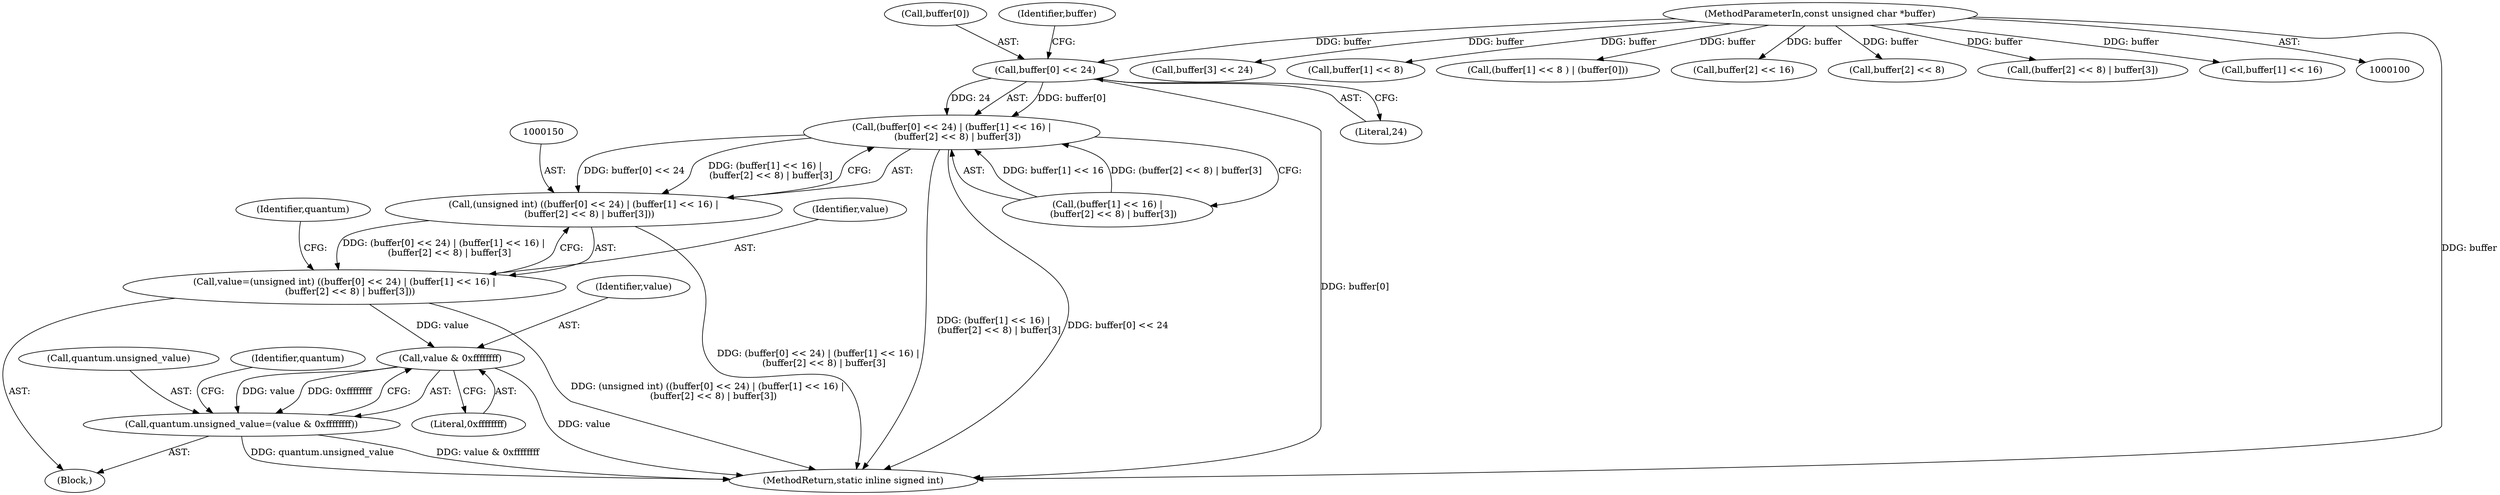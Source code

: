 digraph "1_ImageMagick_d8ab7f046587f2e9f734b687ba7e6e10147c294b_8@array" {
"1000152" [label="(Call,buffer[0] << 24)"];
"1000102" [label="(MethodParameterIn,const unsigned char *buffer)"];
"1000151" [label="(Call,(buffer[0] << 24) | (buffer[1] << 16) |\n    (buffer[2] << 8) | buffer[3])"];
"1000149" [label="(Call,(unsigned int) ((buffer[0] << 24) | (buffer[1] << 16) |\n    (buffer[2] << 8) | buffer[3]))"];
"1000147" [label="(Call,value=(unsigned int) ((buffer[0] << 24) | (buffer[1] << 16) |\n    (buffer[2] << 8) | buffer[3]))"];
"1000176" [label="(Call,value & 0xffffffff)"];
"1000172" [label="(Call,quantum.unsigned_value=(value & 0xffffffff))"];
"1000177" [label="(Identifier,value)"];
"1000148" [label="(Identifier,value)"];
"1000116" [label="(Call,buffer[3] << 24)"];
"1000172" [label="(Call,quantum.unsigned_value=(value & 0xffffffff))"];
"1000181" [label="(Identifier,quantum)"];
"1000102" [label="(MethodParameterIn,const unsigned char *buffer)"];
"1000128" [label="(Call,buffer[1] << 8)"];
"1000147" [label="(Call,value=(unsigned int) ((buffer[0] << 24) | (buffer[1] << 16) |\n    (buffer[2] << 8) | buffer[3]))"];
"1000103" [label="(Block,)"];
"1000127" [label="(Call,(buffer[1] << 8 ) | (buffer[0]))"];
"1000174" [label="(Identifier,quantum)"];
"1000183" [label="(MethodReturn,static inline signed int)"];
"1000151" [label="(Call,(buffer[0] << 24) | (buffer[1] << 16) |\n    (buffer[2] << 8) | buffer[3])"];
"1000122" [label="(Call,buffer[2] << 16)"];
"1000152" [label="(Call,buffer[0] << 24)"];
"1000153" [label="(Call,buffer[0])"];
"1000156" [label="(Literal,24)"];
"1000176" [label="(Call,value & 0xffffffff)"];
"1000149" [label="(Call,(unsigned int) ((buffer[0] << 24) | (buffer[1] << 16) |\n    (buffer[2] << 8) | buffer[3]))"];
"1000164" [label="(Call,buffer[2] << 8)"];
"1000163" [label="(Call,(buffer[2] << 8) | buffer[3])"];
"1000160" [label="(Identifier,buffer)"];
"1000173" [label="(Call,quantum.unsigned_value)"];
"1000158" [label="(Call,buffer[1] << 16)"];
"1000178" [label="(Literal,0xffffffff)"];
"1000157" [label="(Call,(buffer[1] << 16) |\n    (buffer[2] << 8) | buffer[3])"];
"1000152" -> "1000151"  [label="AST: "];
"1000152" -> "1000156"  [label="CFG: "];
"1000153" -> "1000152"  [label="AST: "];
"1000156" -> "1000152"  [label="AST: "];
"1000160" -> "1000152"  [label="CFG: "];
"1000152" -> "1000183"  [label="DDG: buffer[0]"];
"1000152" -> "1000151"  [label="DDG: buffer[0]"];
"1000152" -> "1000151"  [label="DDG: 24"];
"1000102" -> "1000152"  [label="DDG: buffer"];
"1000102" -> "1000100"  [label="AST: "];
"1000102" -> "1000183"  [label="DDG: buffer"];
"1000102" -> "1000116"  [label="DDG: buffer"];
"1000102" -> "1000122"  [label="DDG: buffer"];
"1000102" -> "1000128"  [label="DDG: buffer"];
"1000102" -> "1000127"  [label="DDG: buffer"];
"1000102" -> "1000158"  [label="DDG: buffer"];
"1000102" -> "1000164"  [label="DDG: buffer"];
"1000102" -> "1000163"  [label="DDG: buffer"];
"1000151" -> "1000149"  [label="AST: "];
"1000151" -> "1000157"  [label="CFG: "];
"1000157" -> "1000151"  [label="AST: "];
"1000149" -> "1000151"  [label="CFG: "];
"1000151" -> "1000183"  [label="DDG: (buffer[1] << 16) |\n    (buffer[2] << 8) | buffer[3]"];
"1000151" -> "1000183"  [label="DDG: buffer[0] << 24"];
"1000151" -> "1000149"  [label="DDG: buffer[0] << 24"];
"1000151" -> "1000149"  [label="DDG: (buffer[1] << 16) |\n    (buffer[2] << 8) | buffer[3]"];
"1000157" -> "1000151"  [label="DDG: buffer[1] << 16"];
"1000157" -> "1000151"  [label="DDG: (buffer[2] << 8) | buffer[3]"];
"1000149" -> "1000147"  [label="AST: "];
"1000150" -> "1000149"  [label="AST: "];
"1000147" -> "1000149"  [label="CFG: "];
"1000149" -> "1000183"  [label="DDG: (buffer[0] << 24) | (buffer[1] << 16) |\n    (buffer[2] << 8) | buffer[3]"];
"1000149" -> "1000147"  [label="DDG: (buffer[0] << 24) | (buffer[1] << 16) |\n    (buffer[2] << 8) | buffer[3]"];
"1000147" -> "1000103"  [label="AST: "];
"1000148" -> "1000147"  [label="AST: "];
"1000174" -> "1000147"  [label="CFG: "];
"1000147" -> "1000183"  [label="DDG: (unsigned int) ((buffer[0] << 24) | (buffer[1] << 16) |\n    (buffer[2] << 8) | buffer[3])"];
"1000147" -> "1000176"  [label="DDG: value"];
"1000176" -> "1000172"  [label="AST: "];
"1000176" -> "1000178"  [label="CFG: "];
"1000177" -> "1000176"  [label="AST: "];
"1000178" -> "1000176"  [label="AST: "];
"1000172" -> "1000176"  [label="CFG: "];
"1000176" -> "1000183"  [label="DDG: value"];
"1000176" -> "1000172"  [label="DDG: value"];
"1000176" -> "1000172"  [label="DDG: 0xffffffff"];
"1000172" -> "1000103"  [label="AST: "];
"1000173" -> "1000172"  [label="AST: "];
"1000181" -> "1000172"  [label="CFG: "];
"1000172" -> "1000183"  [label="DDG: value & 0xffffffff"];
"1000172" -> "1000183"  [label="DDG: quantum.unsigned_value"];
}
